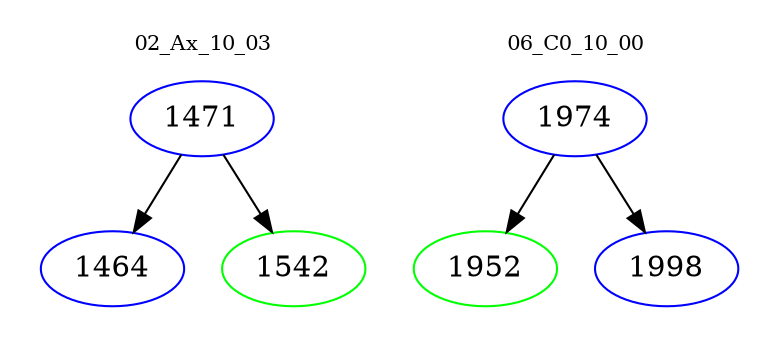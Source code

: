 digraph{
subgraph cluster_0 {
color = white
label = "02_Ax_10_03";
fontsize=10;
T0_1471 [label="1471", color="blue"]
T0_1471 -> T0_1464 [color="black"]
T0_1464 [label="1464", color="blue"]
T0_1471 -> T0_1542 [color="black"]
T0_1542 [label="1542", color="green"]
}
subgraph cluster_1 {
color = white
label = "06_C0_10_00";
fontsize=10;
T1_1974 [label="1974", color="blue"]
T1_1974 -> T1_1952 [color="black"]
T1_1952 [label="1952", color="green"]
T1_1974 -> T1_1998 [color="black"]
T1_1998 [label="1998", color="blue"]
}
}
